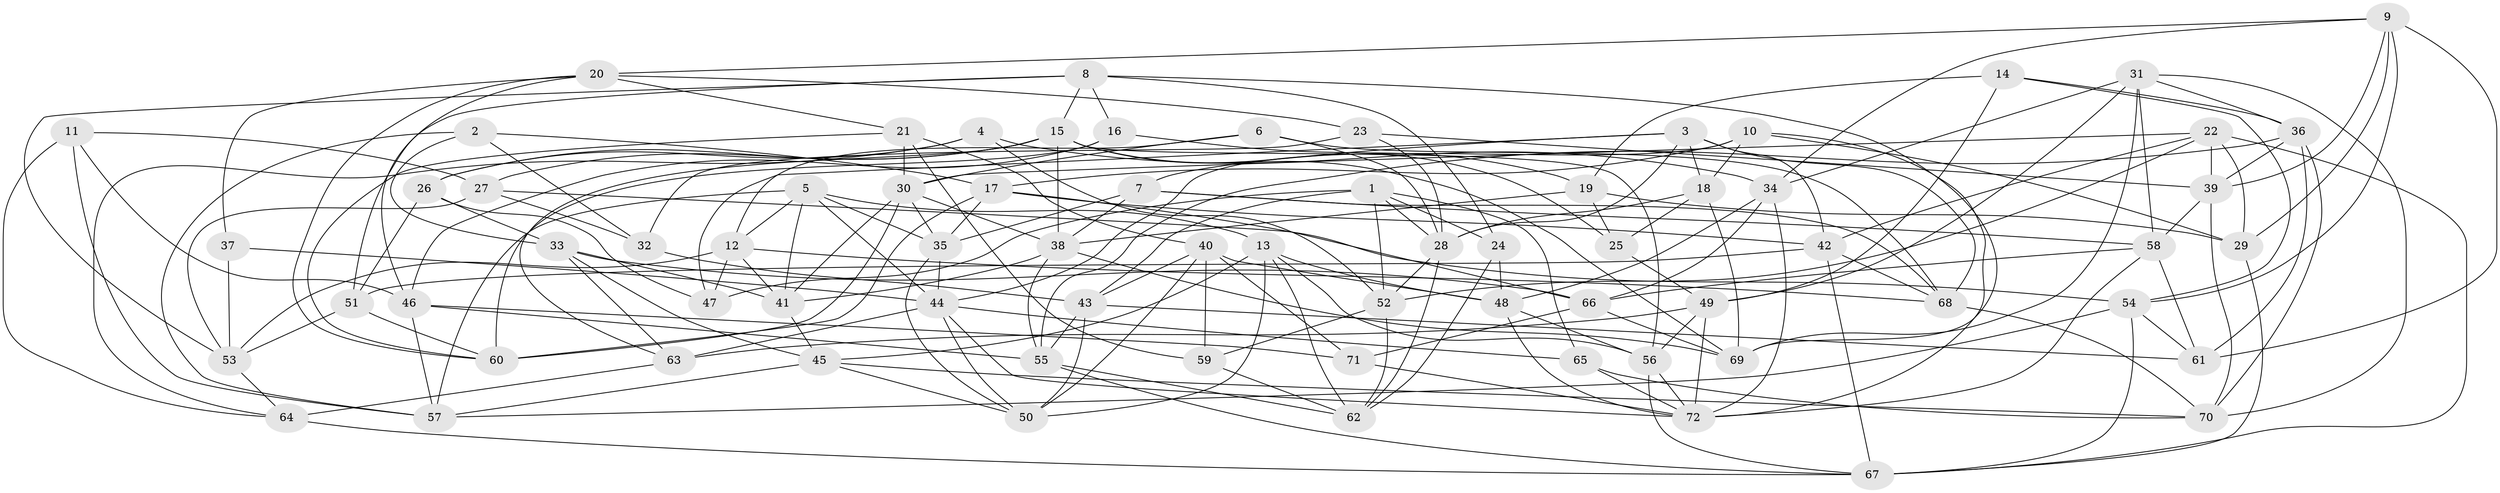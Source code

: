 // original degree distribution, {4: 1.0}
// Generated by graph-tools (version 1.1) at 2025/02/03/09/25 03:02:55]
// undirected, 72 vertices, 200 edges
graph export_dot {
graph [start="1"]
  node [color=gray90,style=filled];
  1;
  2;
  3;
  4;
  5;
  6;
  7;
  8;
  9;
  10;
  11;
  12;
  13;
  14;
  15;
  16;
  17;
  18;
  19;
  20;
  21;
  22;
  23;
  24;
  25;
  26;
  27;
  28;
  29;
  30;
  31;
  32;
  33;
  34;
  35;
  36;
  37;
  38;
  39;
  40;
  41;
  42;
  43;
  44;
  45;
  46;
  47;
  48;
  49;
  50;
  51;
  52;
  53;
  54;
  55;
  56;
  57;
  58;
  59;
  60;
  61;
  62;
  63;
  64;
  65;
  66;
  67;
  68;
  69;
  70;
  71;
  72;
  1 -- 24 [weight=1.0];
  1 -- 28 [weight=1.0];
  1 -- 43 [weight=1.0];
  1 -- 47 [weight=1.0];
  1 -- 52 [weight=1.0];
  1 -- 65 [weight=1.0];
  2 -- 17 [weight=1.0];
  2 -- 32 [weight=1.0];
  2 -- 33 [weight=1.0];
  2 -- 57 [weight=1.0];
  3 -- 7 [weight=1.0];
  3 -- 18 [weight=1.0];
  3 -- 28 [weight=1.0];
  3 -- 42 [weight=1.0];
  3 -- 47 [weight=1.0];
  3 -- 68 [weight=1.0];
  4 -- 26 [weight=1.0];
  4 -- 34 [weight=1.0];
  4 -- 52 [weight=1.0];
  4 -- 64 [weight=1.0];
  5 -- 12 [weight=1.0];
  5 -- 13 [weight=1.0];
  5 -- 35 [weight=1.0];
  5 -- 41 [weight=1.0];
  5 -- 44 [weight=1.0];
  5 -- 57 [weight=1.0];
  6 -- 12 [weight=1.0];
  6 -- 28 [weight=1.0];
  6 -- 30 [weight=1.0];
  6 -- 68 [weight=1.0];
  7 -- 35 [weight=1.0];
  7 -- 38 [weight=2.0];
  7 -- 58 [weight=1.0];
  7 -- 68 [weight=1.0];
  8 -- 15 [weight=1.0];
  8 -- 16 [weight=1.0];
  8 -- 24 [weight=1.0];
  8 -- 51 [weight=1.0];
  8 -- 53 [weight=1.0];
  8 -- 69 [weight=1.0];
  9 -- 20 [weight=1.0];
  9 -- 29 [weight=1.0];
  9 -- 34 [weight=1.0];
  9 -- 39 [weight=1.0];
  9 -- 54 [weight=1.0];
  9 -- 61 [weight=1.0];
  10 -- 17 [weight=1.0];
  10 -- 18 [weight=1.0];
  10 -- 29 [weight=1.0];
  10 -- 44 [weight=1.0];
  10 -- 72 [weight=2.0];
  11 -- 27 [weight=1.0];
  11 -- 46 [weight=1.0];
  11 -- 57 [weight=1.0];
  11 -- 64 [weight=1.0];
  12 -- 41 [weight=1.0];
  12 -- 47 [weight=1.0];
  12 -- 53 [weight=1.0];
  12 -- 68 [weight=1.0];
  13 -- 45 [weight=1.0];
  13 -- 48 [weight=1.0];
  13 -- 50 [weight=1.0];
  13 -- 56 [weight=1.0];
  13 -- 62 [weight=1.0];
  14 -- 19 [weight=1.0];
  14 -- 36 [weight=1.0];
  14 -- 49 [weight=1.0];
  14 -- 54 [weight=1.0];
  15 -- 25 [weight=1.0];
  15 -- 26 [weight=1.0];
  15 -- 27 [weight=1.0];
  15 -- 38 [weight=1.0];
  15 -- 56 [weight=1.0];
  15 -- 63 [weight=1.0];
  15 -- 69 [weight=1.0];
  16 -- 19 [weight=1.0];
  16 -- 46 [weight=1.0];
  16 -- 60 [weight=1.0];
  17 -- 35 [weight=1.0];
  17 -- 42 [weight=1.0];
  17 -- 60 [weight=1.0];
  17 -- 66 [weight=1.0];
  18 -- 25 [weight=1.0];
  18 -- 28 [weight=2.0];
  18 -- 69 [weight=1.0];
  19 -- 25 [weight=1.0];
  19 -- 29 [weight=2.0];
  19 -- 38 [weight=1.0];
  20 -- 21 [weight=1.0];
  20 -- 23 [weight=1.0];
  20 -- 37 [weight=1.0];
  20 -- 46 [weight=1.0];
  20 -- 60 [weight=1.0];
  21 -- 30 [weight=2.0];
  21 -- 40 [weight=1.0];
  21 -- 59 [weight=1.0];
  21 -- 60 [weight=1.0];
  22 -- 29 [weight=1.0];
  22 -- 30 [weight=1.0];
  22 -- 39 [weight=1.0];
  22 -- 42 [weight=1.0];
  22 -- 52 [weight=1.0];
  22 -- 67 [weight=1.0];
  23 -- 28 [weight=1.0];
  23 -- 32 [weight=1.0];
  23 -- 39 [weight=1.0];
  24 -- 48 [weight=1.0];
  24 -- 62 [weight=1.0];
  25 -- 49 [weight=1.0];
  26 -- 33 [weight=1.0];
  26 -- 47 [weight=1.0];
  26 -- 51 [weight=2.0];
  27 -- 32 [weight=2.0];
  27 -- 53 [weight=1.0];
  27 -- 54 [weight=1.0];
  28 -- 52 [weight=1.0];
  28 -- 62 [weight=1.0];
  29 -- 67 [weight=1.0];
  30 -- 35 [weight=1.0];
  30 -- 38 [weight=1.0];
  30 -- 41 [weight=1.0];
  30 -- 60 [weight=1.0];
  31 -- 34 [weight=1.0];
  31 -- 36 [weight=1.0];
  31 -- 49 [weight=1.0];
  31 -- 58 [weight=1.0];
  31 -- 69 [weight=1.0];
  31 -- 70 [weight=1.0];
  32 -- 43 [weight=2.0];
  33 -- 41 [weight=1.0];
  33 -- 45 [weight=1.0];
  33 -- 63 [weight=1.0];
  33 -- 66 [weight=1.0];
  34 -- 48 [weight=1.0];
  34 -- 66 [weight=1.0];
  34 -- 72 [weight=1.0];
  35 -- 44 [weight=1.0];
  35 -- 50 [weight=1.0];
  36 -- 39 [weight=1.0];
  36 -- 55 [weight=1.0];
  36 -- 61 [weight=1.0];
  36 -- 70 [weight=1.0];
  37 -- 44 [weight=2.0];
  37 -- 53 [weight=1.0];
  38 -- 41 [weight=1.0];
  38 -- 55 [weight=1.0];
  38 -- 69 [weight=1.0];
  39 -- 58 [weight=1.0];
  39 -- 70 [weight=1.0];
  40 -- 43 [weight=1.0];
  40 -- 48 [weight=1.0];
  40 -- 50 [weight=1.0];
  40 -- 59 [weight=1.0];
  40 -- 71 [weight=1.0];
  41 -- 45 [weight=1.0];
  42 -- 51 [weight=1.0];
  42 -- 67 [weight=1.0];
  42 -- 68 [weight=1.0];
  43 -- 50 [weight=1.0];
  43 -- 55 [weight=1.0];
  43 -- 61 [weight=2.0];
  44 -- 50 [weight=1.0];
  44 -- 63 [weight=2.0];
  44 -- 65 [weight=1.0];
  44 -- 72 [weight=1.0];
  45 -- 50 [weight=1.0];
  45 -- 57 [weight=1.0];
  45 -- 70 [weight=1.0];
  46 -- 55 [weight=1.0];
  46 -- 57 [weight=1.0];
  46 -- 71 [weight=1.0];
  48 -- 56 [weight=1.0];
  48 -- 72 [weight=1.0];
  49 -- 56 [weight=1.0];
  49 -- 63 [weight=1.0];
  49 -- 72 [weight=1.0];
  51 -- 53 [weight=1.0];
  51 -- 60 [weight=1.0];
  52 -- 59 [weight=1.0];
  52 -- 62 [weight=1.0];
  53 -- 64 [weight=1.0];
  54 -- 57 [weight=1.0];
  54 -- 61 [weight=1.0];
  54 -- 67 [weight=1.0];
  55 -- 62 [weight=1.0];
  55 -- 67 [weight=1.0];
  56 -- 67 [weight=1.0];
  56 -- 72 [weight=1.0];
  58 -- 61 [weight=1.0];
  58 -- 66 [weight=1.0];
  58 -- 72 [weight=1.0];
  59 -- 62 [weight=1.0];
  63 -- 64 [weight=1.0];
  64 -- 67 [weight=2.0];
  65 -- 70 [weight=1.0];
  65 -- 72 [weight=1.0];
  66 -- 69 [weight=1.0];
  66 -- 71 [weight=1.0];
  68 -- 70 [weight=1.0];
  71 -- 72 [weight=1.0];
}
